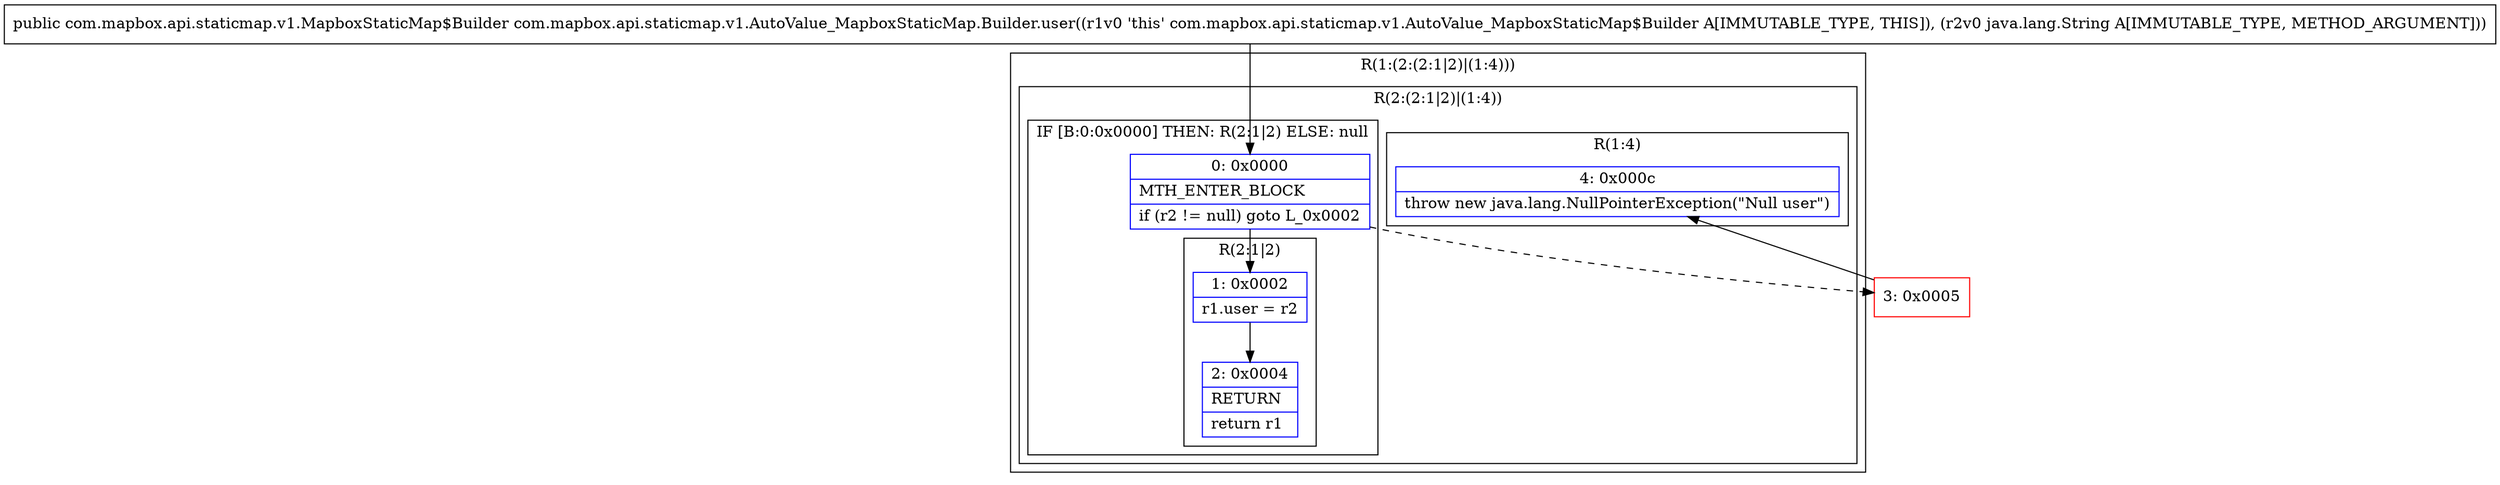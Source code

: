 digraph "CFG forcom.mapbox.api.staticmap.v1.AutoValue_MapboxStaticMap.Builder.user(Ljava\/lang\/String;)Lcom\/mapbox\/api\/staticmap\/v1\/MapboxStaticMap$Builder;" {
subgraph cluster_Region_1236861802 {
label = "R(1:(2:(2:1|2)|(1:4)))";
node [shape=record,color=blue];
subgraph cluster_Region_1406451207 {
label = "R(2:(2:1|2)|(1:4))";
node [shape=record,color=blue];
subgraph cluster_IfRegion_1772653948 {
label = "IF [B:0:0x0000] THEN: R(2:1|2) ELSE: null";
node [shape=record,color=blue];
Node_0 [shape=record,label="{0\:\ 0x0000|MTH_ENTER_BLOCK\l|if (r2 != null) goto L_0x0002\l}"];
subgraph cluster_Region_1716363769 {
label = "R(2:1|2)";
node [shape=record,color=blue];
Node_1 [shape=record,label="{1\:\ 0x0002|r1.user = r2\l}"];
Node_2 [shape=record,label="{2\:\ 0x0004|RETURN\l|return r1\l}"];
}
}
subgraph cluster_Region_1743670281 {
label = "R(1:4)";
node [shape=record,color=blue];
Node_4 [shape=record,label="{4\:\ 0x000c|throw new java.lang.NullPointerException(\"Null user\")\l}"];
}
}
}
Node_3 [shape=record,color=red,label="{3\:\ 0x0005}"];
MethodNode[shape=record,label="{public com.mapbox.api.staticmap.v1.MapboxStaticMap$Builder com.mapbox.api.staticmap.v1.AutoValue_MapboxStaticMap.Builder.user((r1v0 'this' com.mapbox.api.staticmap.v1.AutoValue_MapboxStaticMap$Builder A[IMMUTABLE_TYPE, THIS]), (r2v0 java.lang.String A[IMMUTABLE_TYPE, METHOD_ARGUMENT])) }"];
MethodNode -> Node_0;
Node_0 -> Node_1;
Node_0 -> Node_3[style=dashed];
Node_1 -> Node_2;
Node_3 -> Node_4;
}

